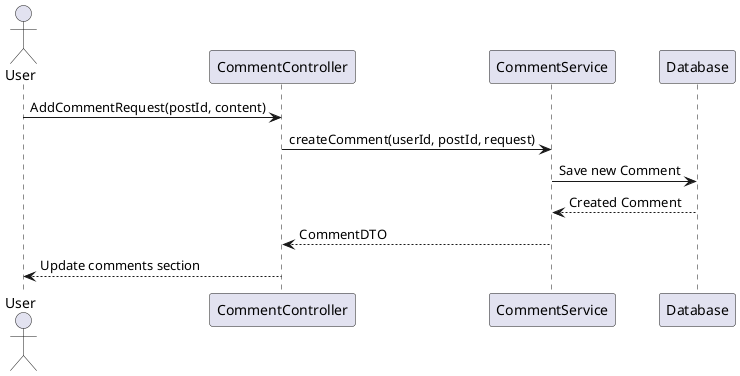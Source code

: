 ' Sequence Diagram (Add Comment)

@startuml
actor User
participant "CommentController" as CC
participant "CommentService" as CS
participant Database

User -> CC: AddCommentRequest(postId, content)
CC -> CS: createComment(userId, postId, request)
CS -> Database: Save new Comment
Database --> CS: Created Comment
CS --> CC: CommentDTO
CC --> User: Update comments section
@enduml